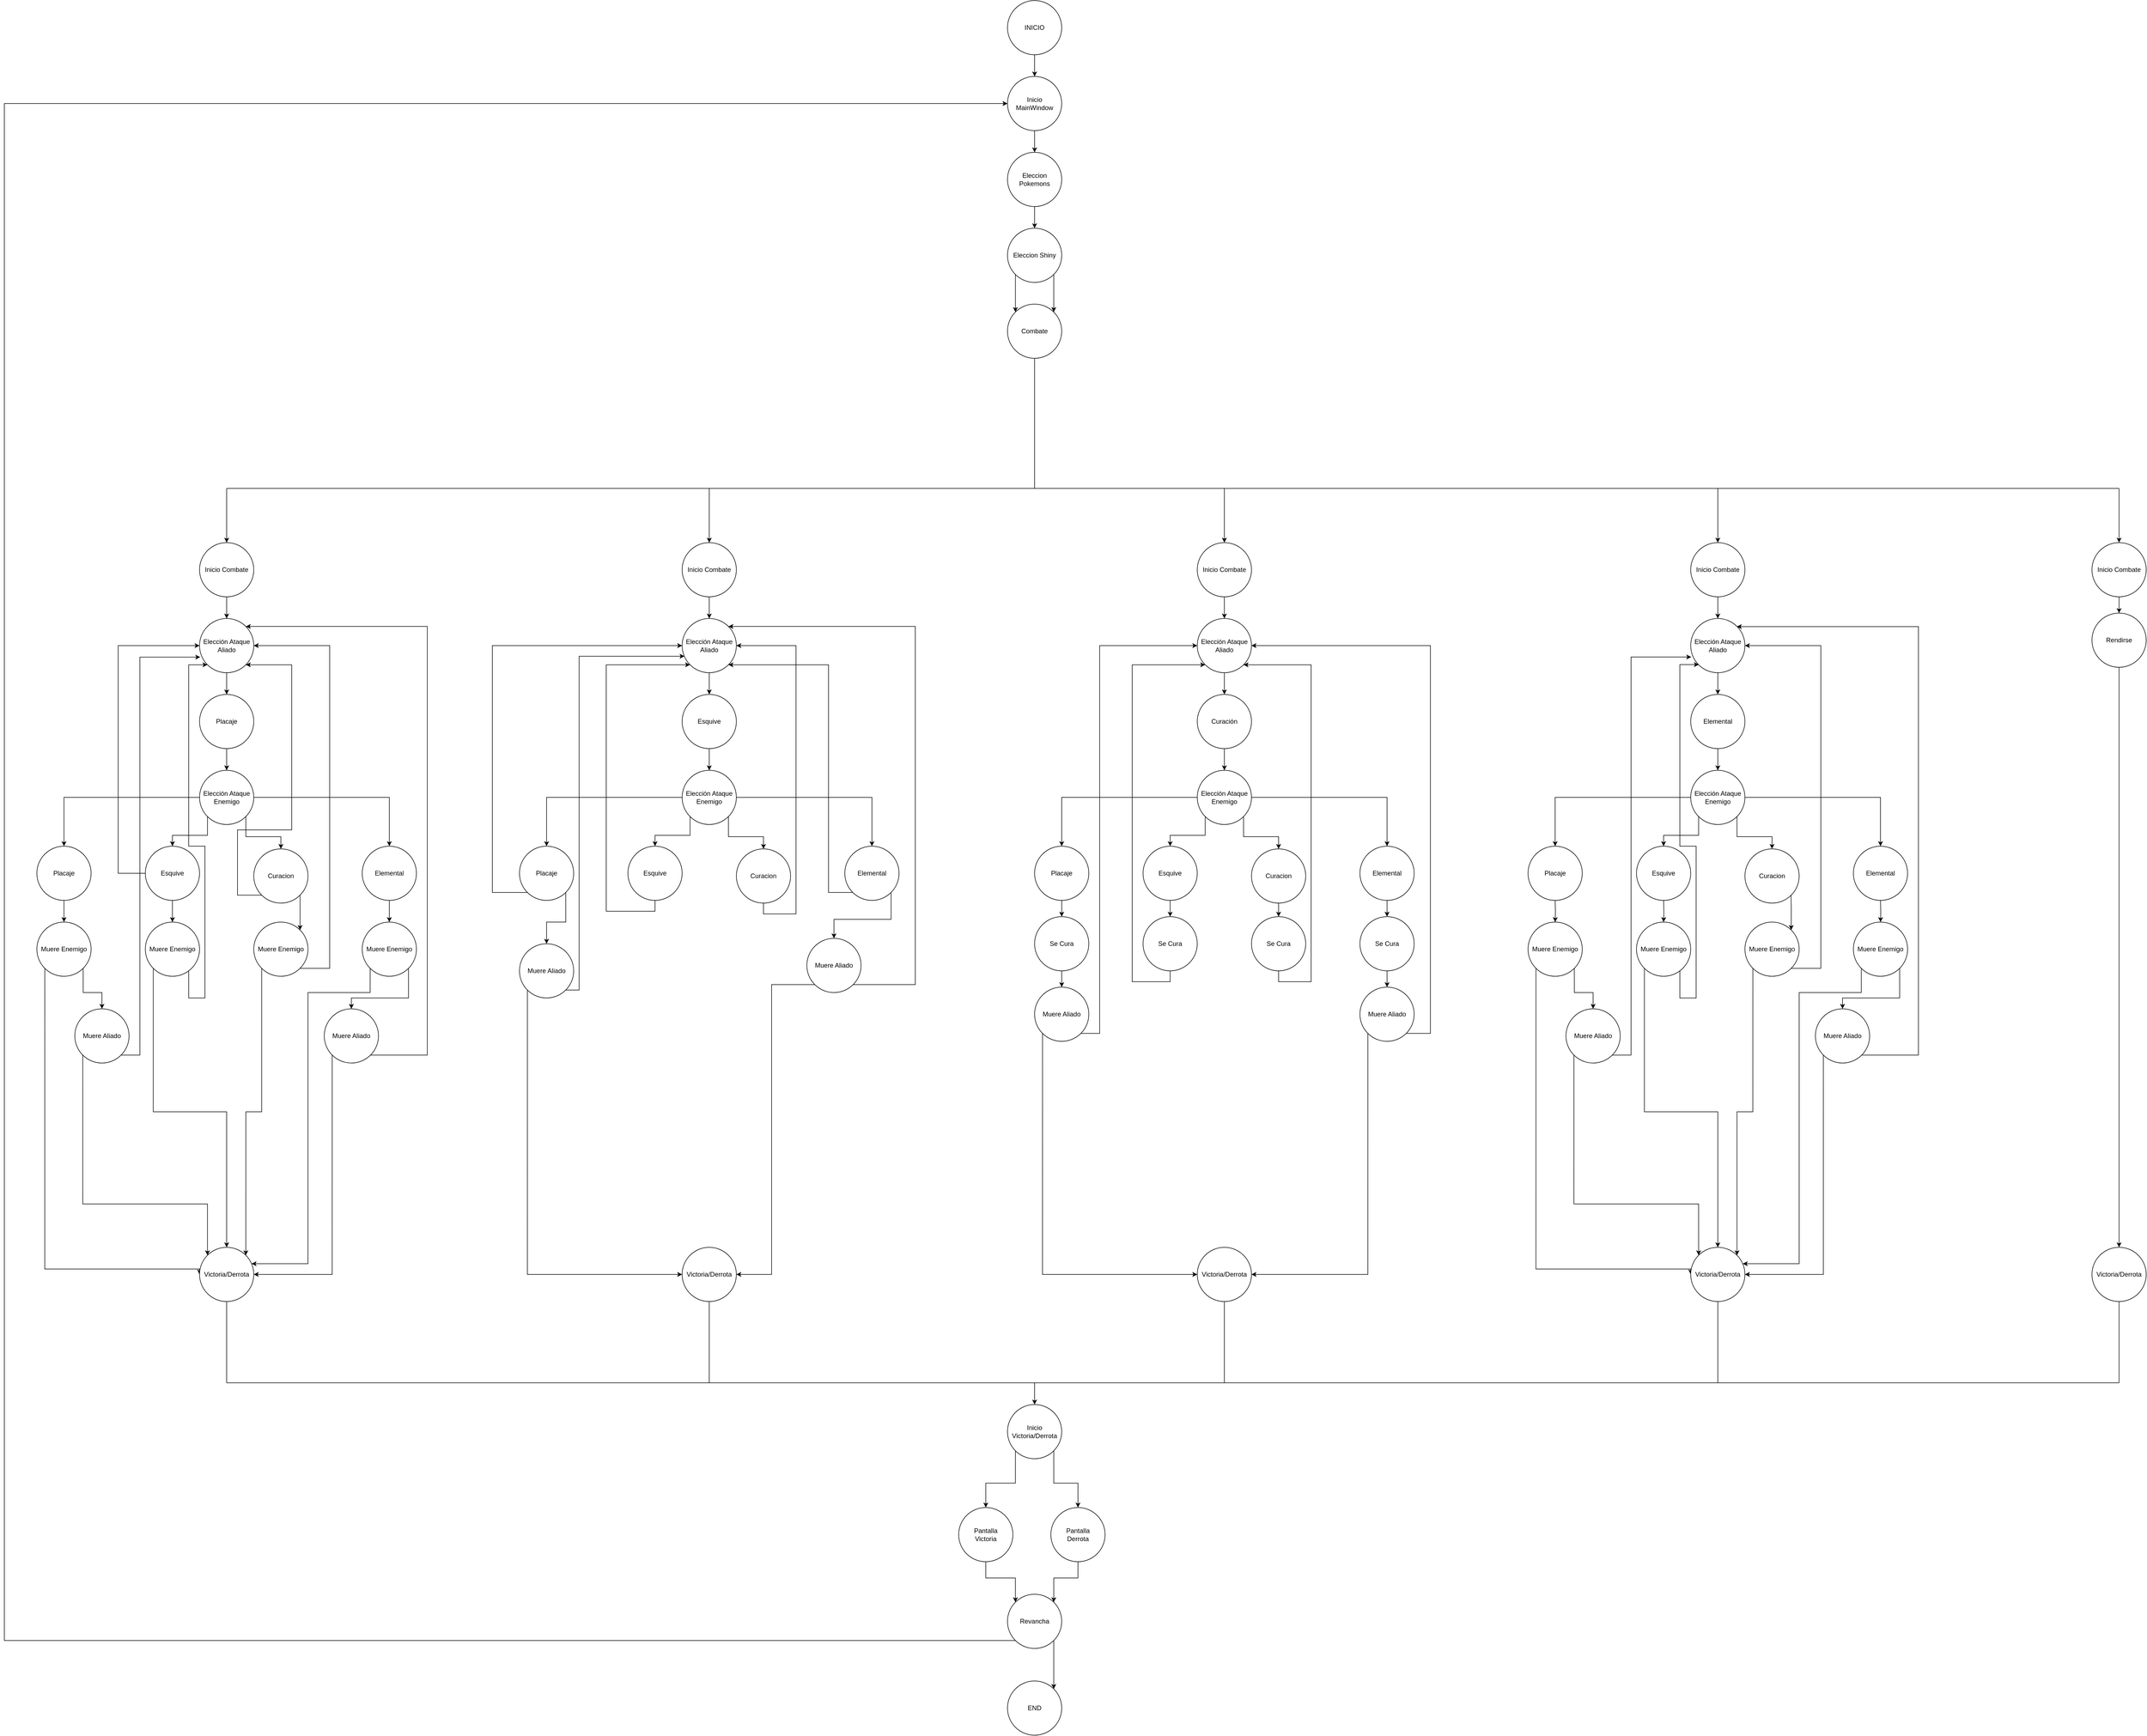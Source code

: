 <mxfile version="21.1.2" type="device">
  <diagram name="Página-1" id="ax7ldsCwAaVFof1r4sNA">
    <mxGraphModel dx="5926" dy="4218" grid="1" gridSize="10" guides="1" tooltips="1" connect="1" arrows="1" fold="1" page="1" pageScale="1" pageWidth="827" pageHeight="1169" math="0" shadow="0">
      <root>
        <mxCell id="0" />
        <mxCell id="1" parent="0" />
        <mxCell id="e3RdAfa4chM_5yPiw1lw-11" style="edgeStyle=orthogonalEdgeStyle;rounded=0;orthogonalLoop=1;jettySize=auto;html=1;exitX=0.5;exitY=1;exitDx=0;exitDy=0;entryX=0.5;entryY=0;entryDx=0;entryDy=0;" edge="1" parent="1" source="e3RdAfa4chM_5yPiw1lw-2" target="e3RdAfa4chM_5yPiw1lw-3">
          <mxGeometry relative="1" as="geometry" />
        </mxCell>
        <mxCell id="e3RdAfa4chM_5yPiw1lw-2" value="Inicio Combate" style="ellipse;whiteSpace=wrap;html=1;aspect=fixed;" vertex="1" parent="1">
          <mxGeometry x="390" y="100" width="100" height="100" as="geometry" />
        </mxCell>
        <mxCell id="e3RdAfa4chM_5yPiw1lw-12" style="edgeStyle=orthogonalEdgeStyle;rounded=0;orthogonalLoop=1;jettySize=auto;html=1;exitX=0.5;exitY=1;exitDx=0;exitDy=0;entryX=0.5;entryY=0;entryDx=0;entryDy=0;" edge="1" parent="1" source="e3RdAfa4chM_5yPiw1lw-3" target="e3RdAfa4chM_5yPiw1lw-4">
          <mxGeometry relative="1" as="geometry" />
        </mxCell>
        <mxCell id="e3RdAfa4chM_5yPiw1lw-3" value="Elección Ataque&lt;br&gt;Aliado" style="ellipse;whiteSpace=wrap;html=1;aspect=fixed;" vertex="1" parent="1">
          <mxGeometry x="390" y="240" width="100" height="100" as="geometry" />
        </mxCell>
        <mxCell id="e3RdAfa4chM_5yPiw1lw-13" style="edgeStyle=orthogonalEdgeStyle;rounded=0;orthogonalLoop=1;jettySize=auto;html=1;exitX=0.5;exitY=1;exitDx=0;exitDy=0;entryX=0.5;entryY=0;entryDx=0;entryDy=0;" edge="1" parent="1" source="e3RdAfa4chM_5yPiw1lw-4" target="e3RdAfa4chM_5yPiw1lw-9">
          <mxGeometry relative="1" as="geometry" />
        </mxCell>
        <mxCell id="e3RdAfa4chM_5yPiw1lw-4" value="Placaje" style="ellipse;whiteSpace=wrap;html=1;aspect=fixed;" vertex="1" parent="1">
          <mxGeometry x="390" y="380" width="100" height="100" as="geometry" />
        </mxCell>
        <mxCell id="e3RdAfa4chM_5yPiw1lw-30" style="edgeStyle=orthogonalEdgeStyle;rounded=0;orthogonalLoop=1;jettySize=auto;html=1;entryX=0;entryY=0.5;entryDx=0;entryDy=0;" edge="1" parent="1" source="e3RdAfa4chM_5yPiw1lw-5" target="e3RdAfa4chM_5yPiw1lw-3">
          <mxGeometry relative="1" as="geometry">
            <mxPoint x="330" y="330" as="targetPoint" />
            <Array as="points">
              <mxPoint x="240" y="710" />
              <mxPoint x="240" y="290" />
            </Array>
          </mxGeometry>
        </mxCell>
        <mxCell id="e3RdAfa4chM_5yPiw1lw-31" style="edgeStyle=orthogonalEdgeStyle;rounded=0;orthogonalLoop=1;jettySize=auto;html=1;entryX=0.5;entryY=0;entryDx=0;entryDy=0;" edge="1" parent="1" source="e3RdAfa4chM_5yPiw1lw-5" target="e3RdAfa4chM_5yPiw1lw-29">
          <mxGeometry relative="1" as="geometry" />
        </mxCell>
        <mxCell id="e3RdAfa4chM_5yPiw1lw-5" value="Esquive" style="ellipse;whiteSpace=wrap;html=1;aspect=fixed;" vertex="1" parent="1">
          <mxGeometry x="290" y="660" width="100" height="100" as="geometry" />
        </mxCell>
        <mxCell id="e3RdAfa4chM_5yPiw1lw-37" style="edgeStyle=orthogonalEdgeStyle;rounded=0;orthogonalLoop=1;jettySize=auto;html=1;exitX=1;exitY=1;exitDx=0;exitDy=0;entryX=1;entryY=0;entryDx=0;entryDy=0;" edge="1" parent="1" source="e3RdAfa4chM_5yPiw1lw-6" target="e3RdAfa4chM_5yPiw1lw-34">
          <mxGeometry relative="1" as="geometry" />
        </mxCell>
        <mxCell id="e3RdAfa4chM_5yPiw1lw-40" style="edgeStyle=orthogonalEdgeStyle;rounded=0;orthogonalLoop=1;jettySize=auto;html=1;exitX=0;exitY=1;exitDx=0;exitDy=0;entryX=1;entryY=1;entryDx=0;entryDy=0;" edge="1" parent="1" source="e3RdAfa4chM_5yPiw1lw-6" target="e3RdAfa4chM_5yPiw1lw-3">
          <mxGeometry relative="1" as="geometry">
            <Array as="points">
              <mxPoint x="460" y="750" />
              <mxPoint x="460" y="630" />
              <mxPoint x="560" y="630" />
              <mxPoint x="560" y="325" />
            </Array>
          </mxGeometry>
        </mxCell>
        <mxCell id="e3RdAfa4chM_5yPiw1lw-6" value="Curacion" style="ellipse;whiteSpace=wrap;html=1;aspect=fixed;" vertex="1" parent="1">
          <mxGeometry x="490" y="665" width="100" height="100" as="geometry" />
        </mxCell>
        <mxCell id="e3RdAfa4chM_5yPiw1lw-41" style="edgeStyle=orthogonalEdgeStyle;rounded=0;orthogonalLoop=1;jettySize=auto;html=1;entryX=0.5;entryY=0;entryDx=0;entryDy=0;" edge="1" parent="1" source="e3RdAfa4chM_5yPiw1lw-7" target="e3RdAfa4chM_5yPiw1lw-35">
          <mxGeometry relative="1" as="geometry" />
        </mxCell>
        <mxCell id="e3RdAfa4chM_5yPiw1lw-7" value="Elemental" style="ellipse;whiteSpace=wrap;html=1;aspect=fixed;" vertex="1" parent="1">
          <mxGeometry x="690" y="660" width="100" height="100" as="geometry" />
        </mxCell>
        <mxCell id="e3RdAfa4chM_5yPiw1lw-28" style="edgeStyle=orthogonalEdgeStyle;rounded=0;orthogonalLoop=1;jettySize=auto;html=1;entryX=0.5;entryY=0;entryDx=0;entryDy=0;" edge="1" parent="1" source="e3RdAfa4chM_5yPiw1lw-8" target="e3RdAfa4chM_5yPiw1lw-18">
          <mxGeometry relative="1" as="geometry" />
        </mxCell>
        <mxCell id="e3RdAfa4chM_5yPiw1lw-8" value="Placaje" style="ellipse;whiteSpace=wrap;html=1;aspect=fixed;" vertex="1" parent="1">
          <mxGeometry x="90" y="660" width="100" height="100" as="geometry" />
        </mxCell>
        <mxCell id="e3RdAfa4chM_5yPiw1lw-14" style="edgeStyle=orthogonalEdgeStyle;rounded=0;orthogonalLoop=1;jettySize=auto;html=1;exitX=0;exitY=0.5;exitDx=0;exitDy=0;entryX=0.5;entryY=0;entryDx=0;entryDy=0;" edge="1" parent="1" source="e3RdAfa4chM_5yPiw1lw-9" target="e3RdAfa4chM_5yPiw1lw-8">
          <mxGeometry relative="1" as="geometry" />
        </mxCell>
        <mxCell id="e3RdAfa4chM_5yPiw1lw-15" style="edgeStyle=orthogonalEdgeStyle;rounded=0;orthogonalLoop=1;jettySize=auto;html=1;exitX=0;exitY=1;exitDx=0;exitDy=0;entryX=0.5;entryY=0;entryDx=0;entryDy=0;" edge="1" parent="1" source="e3RdAfa4chM_5yPiw1lw-9" target="e3RdAfa4chM_5yPiw1lw-5">
          <mxGeometry relative="1" as="geometry" />
        </mxCell>
        <mxCell id="e3RdAfa4chM_5yPiw1lw-16" style="edgeStyle=orthogonalEdgeStyle;rounded=0;orthogonalLoop=1;jettySize=auto;html=1;exitX=1;exitY=1;exitDx=0;exitDy=0;entryX=0.5;entryY=0;entryDx=0;entryDy=0;" edge="1" parent="1" source="e3RdAfa4chM_5yPiw1lw-9" target="e3RdAfa4chM_5yPiw1lw-6">
          <mxGeometry relative="1" as="geometry" />
        </mxCell>
        <mxCell id="e3RdAfa4chM_5yPiw1lw-17" style="edgeStyle=orthogonalEdgeStyle;rounded=0;orthogonalLoop=1;jettySize=auto;html=1;exitX=1;exitY=0.5;exitDx=0;exitDy=0;entryX=0.5;entryY=0;entryDx=0;entryDy=0;" edge="1" parent="1" source="e3RdAfa4chM_5yPiw1lw-9" target="e3RdAfa4chM_5yPiw1lw-7">
          <mxGeometry relative="1" as="geometry" />
        </mxCell>
        <mxCell id="e3RdAfa4chM_5yPiw1lw-9" value="Elección Ataque&lt;br&gt;Enemigo" style="ellipse;whiteSpace=wrap;html=1;aspect=fixed;" vertex="1" parent="1">
          <mxGeometry x="390" y="520" width="100" height="100" as="geometry" />
        </mxCell>
        <mxCell id="e3RdAfa4chM_5yPiw1lw-21" style="edgeStyle=orthogonalEdgeStyle;rounded=0;orthogonalLoop=1;jettySize=auto;html=1;exitX=1;exitY=1;exitDx=0;exitDy=0;entryX=0.5;entryY=0;entryDx=0;entryDy=0;" edge="1" parent="1" source="e3RdAfa4chM_5yPiw1lw-18" target="e3RdAfa4chM_5yPiw1lw-19">
          <mxGeometry relative="1" as="geometry" />
        </mxCell>
        <mxCell id="e3RdAfa4chM_5yPiw1lw-24" style="edgeStyle=orthogonalEdgeStyle;rounded=0;orthogonalLoop=1;jettySize=auto;html=1;exitX=0;exitY=1;exitDx=0;exitDy=0;entryX=0;entryY=0.5;entryDx=0;entryDy=0;" edge="1" parent="1" source="e3RdAfa4chM_5yPiw1lw-18" target="e3RdAfa4chM_5yPiw1lw-22">
          <mxGeometry relative="1" as="geometry">
            <Array as="points">
              <mxPoint x="105" y="1440" />
            </Array>
          </mxGeometry>
        </mxCell>
        <mxCell id="e3RdAfa4chM_5yPiw1lw-18" value="Muere Enemigo" style="ellipse;whiteSpace=wrap;html=1;aspect=fixed;" vertex="1" parent="1">
          <mxGeometry x="90" y="800" width="100" height="100" as="geometry" />
        </mxCell>
        <mxCell id="e3RdAfa4chM_5yPiw1lw-27" style="edgeStyle=orthogonalEdgeStyle;rounded=0;orthogonalLoop=1;jettySize=auto;html=1;entryX=0;entryY=0;entryDx=0;entryDy=0;exitX=0;exitY=1;exitDx=0;exitDy=0;" edge="1" parent="1" source="e3RdAfa4chM_5yPiw1lw-19" target="e3RdAfa4chM_5yPiw1lw-22">
          <mxGeometry relative="1" as="geometry">
            <Array as="points">
              <mxPoint x="175" y="1320" />
              <mxPoint x="405" y="1320" />
            </Array>
          </mxGeometry>
        </mxCell>
        <mxCell id="e3RdAfa4chM_5yPiw1lw-43" style="edgeStyle=orthogonalEdgeStyle;rounded=0;orthogonalLoop=1;jettySize=auto;html=1;exitX=1;exitY=1;exitDx=0;exitDy=0;entryX=0.013;entryY=0.712;entryDx=0;entryDy=0;entryPerimeter=0;" edge="1" parent="1" source="e3RdAfa4chM_5yPiw1lw-19" target="e3RdAfa4chM_5yPiw1lw-3">
          <mxGeometry relative="1" as="geometry">
            <Array as="points">
              <mxPoint x="280" y="1045" />
              <mxPoint x="280" y="311" />
            </Array>
          </mxGeometry>
        </mxCell>
        <mxCell id="e3RdAfa4chM_5yPiw1lw-19" value="Muere Aliado" style="ellipse;whiteSpace=wrap;html=1;aspect=fixed;" vertex="1" parent="1">
          <mxGeometry x="160" y="960" width="100" height="100" as="geometry" />
        </mxCell>
        <mxCell id="e3RdAfa4chM_5yPiw1lw-22" value="Victoria/Derrota" style="ellipse;whiteSpace=wrap;html=1;aspect=fixed;" vertex="1" parent="1">
          <mxGeometry x="390" y="1400" width="100" height="100" as="geometry" />
        </mxCell>
        <mxCell id="e3RdAfa4chM_5yPiw1lw-32" style="edgeStyle=orthogonalEdgeStyle;rounded=0;orthogonalLoop=1;jettySize=auto;html=1;exitX=0;exitY=1;exitDx=0;exitDy=0;entryX=0.5;entryY=0;entryDx=0;entryDy=0;" edge="1" parent="1" source="e3RdAfa4chM_5yPiw1lw-29" target="e3RdAfa4chM_5yPiw1lw-22">
          <mxGeometry relative="1" as="geometry" />
        </mxCell>
        <mxCell id="e3RdAfa4chM_5yPiw1lw-33" style="edgeStyle=orthogonalEdgeStyle;rounded=0;orthogonalLoop=1;jettySize=auto;html=1;entryX=0;entryY=1;entryDx=0;entryDy=0;" edge="1" parent="1" source="e3RdAfa4chM_5yPiw1lw-29" target="e3RdAfa4chM_5yPiw1lw-3">
          <mxGeometry relative="1" as="geometry">
            <Array as="points">
              <mxPoint x="370" y="940" />
              <mxPoint x="400" y="940" />
              <mxPoint x="400" y="660" />
              <mxPoint x="370" y="660" />
              <mxPoint x="370" y="325" />
            </Array>
          </mxGeometry>
        </mxCell>
        <mxCell id="e3RdAfa4chM_5yPiw1lw-29" value="Muere Enemigo" style="ellipse;whiteSpace=wrap;html=1;aspect=fixed;" vertex="1" parent="1">
          <mxGeometry x="290" y="800" width="100" height="100" as="geometry" />
        </mxCell>
        <mxCell id="e3RdAfa4chM_5yPiw1lw-38" style="edgeStyle=orthogonalEdgeStyle;rounded=0;orthogonalLoop=1;jettySize=auto;html=1;exitX=0;exitY=1;exitDx=0;exitDy=0;entryX=1;entryY=0;entryDx=0;entryDy=0;" edge="1" parent="1" source="e3RdAfa4chM_5yPiw1lw-34" target="e3RdAfa4chM_5yPiw1lw-22">
          <mxGeometry relative="1" as="geometry" />
        </mxCell>
        <mxCell id="e3RdAfa4chM_5yPiw1lw-39" style="edgeStyle=orthogonalEdgeStyle;rounded=0;orthogonalLoop=1;jettySize=auto;html=1;exitX=1;exitY=1;exitDx=0;exitDy=0;entryX=1;entryY=0.5;entryDx=0;entryDy=0;" edge="1" parent="1" source="e3RdAfa4chM_5yPiw1lw-34" target="e3RdAfa4chM_5yPiw1lw-3">
          <mxGeometry relative="1" as="geometry">
            <Array as="points">
              <mxPoint x="630" y="885" />
              <mxPoint x="630" y="290" />
            </Array>
          </mxGeometry>
        </mxCell>
        <mxCell id="e3RdAfa4chM_5yPiw1lw-34" value="Muere Enemigo" style="ellipse;whiteSpace=wrap;html=1;aspect=fixed;" vertex="1" parent="1">
          <mxGeometry x="490" y="800" width="100" height="100" as="geometry" />
        </mxCell>
        <mxCell id="e3RdAfa4chM_5yPiw1lw-42" style="edgeStyle=orthogonalEdgeStyle;rounded=0;orthogonalLoop=1;jettySize=auto;html=1;exitX=0;exitY=1;exitDx=0;exitDy=0;entryX=0.96;entryY=0.302;entryDx=0;entryDy=0;entryPerimeter=0;" edge="1" parent="1" source="e3RdAfa4chM_5yPiw1lw-35" target="e3RdAfa4chM_5yPiw1lw-22">
          <mxGeometry relative="1" as="geometry">
            <Array as="points">
              <mxPoint x="705" y="930" />
              <mxPoint x="590" y="930" />
              <mxPoint x="590" y="1430" />
            </Array>
          </mxGeometry>
        </mxCell>
        <mxCell id="e3RdAfa4chM_5yPiw1lw-45" style="edgeStyle=orthogonalEdgeStyle;rounded=0;orthogonalLoop=1;jettySize=auto;html=1;exitX=1;exitY=1;exitDx=0;exitDy=0;entryX=0.5;entryY=0;entryDx=0;entryDy=0;" edge="1" parent="1" source="e3RdAfa4chM_5yPiw1lw-35" target="e3RdAfa4chM_5yPiw1lw-44">
          <mxGeometry relative="1" as="geometry">
            <Array as="points">
              <mxPoint x="775" y="940" />
              <mxPoint x="670" y="940" />
            </Array>
          </mxGeometry>
        </mxCell>
        <mxCell id="e3RdAfa4chM_5yPiw1lw-35" value="Muere Enemigo" style="ellipse;whiteSpace=wrap;html=1;aspect=fixed;" vertex="1" parent="1">
          <mxGeometry x="690" y="800" width="100" height="100" as="geometry" />
        </mxCell>
        <mxCell id="e3RdAfa4chM_5yPiw1lw-46" style="edgeStyle=orthogonalEdgeStyle;rounded=0;orthogonalLoop=1;jettySize=auto;html=1;exitX=0;exitY=1;exitDx=0;exitDy=0;entryX=1;entryY=0.5;entryDx=0;entryDy=0;" edge="1" parent="1" source="e3RdAfa4chM_5yPiw1lw-44" target="e3RdAfa4chM_5yPiw1lw-22">
          <mxGeometry relative="1" as="geometry">
            <mxPoint x="700" y="1480" as="targetPoint" />
            <Array as="points">
              <mxPoint x="635" y="1450" />
            </Array>
          </mxGeometry>
        </mxCell>
        <mxCell id="e3RdAfa4chM_5yPiw1lw-47" style="edgeStyle=orthogonalEdgeStyle;rounded=0;orthogonalLoop=1;jettySize=auto;html=1;exitX=1;exitY=1;exitDx=0;exitDy=0;entryX=1;entryY=0;entryDx=0;entryDy=0;" edge="1" parent="1" source="e3RdAfa4chM_5yPiw1lw-44" target="e3RdAfa4chM_5yPiw1lw-3">
          <mxGeometry relative="1" as="geometry">
            <Array as="points">
              <mxPoint x="810" y="1045" />
              <mxPoint x="810" y="255" />
            </Array>
          </mxGeometry>
        </mxCell>
        <mxCell id="e3RdAfa4chM_5yPiw1lw-44" value="Muere Aliado" style="ellipse;whiteSpace=wrap;html=1;aspect=fixed;" vertex="1" parent="1">
          <mxGeometry x="620" y="960" width="100" height="100" as="geometry" />
        </mxCell>
        <mxCell id="e3RdAfa4chM_5yPiw1lw-48" style="edgeStyle=orthogonalEdgeStyle;rounded=0;orthogonalLoop=1;jettySize=auto;html=1;exitX=0.5;exitY=1;exitDx=0;exitDy=0;entryX=0.5;entryY=0;entryDx=0;entryDy=0;" edge="1" parent="1" source="e3RdAfa4chM_5yPiw1lw-49" target="e3RdAfa4chM_5yPiw1lw-51">
          <mxGeometry relative="1" as="geometry" />
        </mxCell>
        <mxCell id="e3RdAfa4chM_5yPiw1lw-49" value="Inicio Combate" style="ellipse;whiteSpace=wrap;html=1;aspect=fixed;" vertex="1" parent="1">
          <mxGeometry x="1280" y="100" width="100" height="100" as="geometry" />
        </mxCell>
        <mxCell id="e3RdAfa4chM_5yPiw1lw-50" style="edgeStyle=orthogonalEdgeStyle;rounded=0;orthogonalLoop=1;jettySize=auto;html=1;exitX=0.5;exitY=1;exitDx=0;exitDy=0;entryX=0.5;entryY=0;entryDx=0;entryDy=0;" edge="1" parent="1" source="e3RdAfa4chM_5yPiw1lw-51" target="e3RdAfa4chM_5yPiw1lw-53">
          <mxGeometry relative="1" as="geometry" />
        </mxCell>
        <mxCell id="e3RdAfa4chM_5yPiw1lw-51" value="Elección Ataque&lt;br&gt;Aliado" style="ellipse;whiteSpace=wrap;html=1;aspect=fixed;" vertex="1" parent="1">
          <mxGeometry x="1280" y="240" width="100" height="100" as="geometry" />
        </mxCell>
        <mxCell id="e3RdAfa4chM_5yPiw1lw-52" style="edgeStyle=orthogonalEdgeStyle;rounded=0;orthogonalLoop=1;jettySize=auto;html=1;exitX=0.5;exitY=1;exitDx=0;exitDy=0;entryX=0.5;entryY=0;entryDx=0;entryDy=0;" edge="1" parent="1" source="e3RdAfa4chM_5yPiw1lw-53" target="e3RdAfa4chM_5yPiw1lw-62">
          <mxGeometry relative="1" as="geometry" />
        </mxCell>
        <mxCell id="e3RdAfa4chM_5yPiw1lw-53" value="Esquive" style="ellipse;whiteSpace=wrap;html=1;aspect=fixed;" vertex="1" parent="1">
          <mxGeometry x="1280" y="380" width="100" height="100" as="geometry" />
        </mxCell>
        <mxCell id="e3RdAfa4chM_5yPiw1lw-70" style="edgeStyle=orthogonalEdgeStyle;rounded=0;orthogonalLoop=1;jettySize=auto;html=1;entryX=0;entryY=1;entryDx=0;entryDy=0;" edge="1" parent="1" source="e3RdAfa4chM_5yPiw1lw-54" target="e3RdAfa4chM_5yPiw1lw-51">
          <mxGeometry relative="1" as="geometry">
            <mxPoint x="1150" y="470" as="targetPoint" />
            <Array as="points">
              <mxPoint x="1230" y="780" />
              <mxPoint x="1140" y="780" />
              <mxPoint x="1140" y="325" />
            </Array>
          </mxGeometry>
        </mxCell>
        <mxCell id="e3RdAfa4chM_5yPiw1lw-54" value="Esquive" style="ellipse;whiteSpace=wrap;html=1;aspect=fixed;" vertex="1" parent="1">
          <mxGeometry x="1180" y="660" width="100" height="100" as="geometry" />
        </mxCell>
        <mxCell id="e3RdAfa4chM_5yPiw1lw-71" style="edgeStyle=orthogonalEdgeStyle;rounded=0;orthogonalLoop=1;jettySize=auto;html=1;exitX=0.5;exitY=1;exitDx=0;exitDy=0;" edge="1" parent="1" source="e3RdAfa4chM_5yPiw1lw-55">
          <mxGeometry relative="1" as="geometry">
            <mxPoint x="1380" y="290" as="targetPoint" />
            <Array as="points">
              <mxPoint x="1430" y="785" />
              <mxPoint x="1490" y="785" />
              <mxPoint x="1490" y="290" />
            </Array>
          </mxGeometry>
        </mxCell>
        <mxCell id="e3RdAfa4chM_5yPiw1lw-55" value="Curacion" style="ellipse;whiteSpace=wrap;html=1;aspect=fixed;" vertex="1" parent="1">
          <mxGeometry x="1380" y="665" width="100" height="100" as="geometry" />
        </mxCell>
        <mxCell id="e3RdAfa4chM_5yPiw1lw-74" style="edgeStyle=orthogonalEdgeStyle;rounded=0;orthogonalLoop=1;jettySize=auto;html=1;exitX=1;exitY=1;exitDx=0;exitDy=0;entryX=0.5;entryY=0;entryDx=0;entryDy=0;" edge="1" parent="1" source="e3RdAfa4chM_5yPiw1lw-56" target="e3RdAfa4chM_5yPiw1lw-73">
          <mxGeometry relative="1" as="geometry" />
        </mxCell>
        <mxCell id="e3RdAfa4chM_5yPiw1lw-76" style="edgeStyle=orthogonalEdgeStyle;rounded=0;orthogonalLoop=1;jettySize=auto;html=1;exitX=0;exitY=1;exitDx=0;exitDy=0;entryX=1;entryY=1;entryDx=0;entryDy=0;" edge="1" parent="1" source="e3RdAfa4chM_5yPiw1lw-56" target="e3RdAfa4chM_5yPiw1lw-51">
          <mxGeometry relative="1" as="geometry">
            <Array as="points">
              <mxPoint x="1550" y="745" />
              <mxPoint x="1550" y="325" />
            </Array>
          </mxGeometry>
        </mxCell>
        <mxCell id="e3RdAfa4chM_5yPiw1lw-56" value="Elemental" style="ellipse;whiteSpace=wrap;html=1;aspect=fixed;" vertex="1" parent="1">
          <mxGeometry x="1580" y="660" width="100" height="100" as="geometry" />
        </mxCell>
        <mxCell id="e3RdAfa4chM_5yPiw1lw-63" style="edgeStyle=orthogonalEdgeStyle;rounded=0;orthogonalLoop=1;jettySize=auto;html=1;exitX=0;exitY=1;exitDx=0;exitDy=0;entryX=0;entryY=0.5;entryDx=0;entryDy=0;" edge="1" parent="1" source="e3RdAfa4chM_5yPiw1lw-57" target="e3RdAfa4chM_5yPiw1lw-51">
          <mxGeometry relative="1" as="geometry">
            <Array as="points">
              <mxPoint x="930" y="745" />
              <mxPoint x="930" y="290" />
            </Array>
          </mxGeometry>
        </mxCell>
        <mxCell id="e3RdAfa4chM_5yPiw1lw-65" style="edgeStyle=orthogonalEdgeStyle;rounded=0;orthogonalLoop=1;jettySize=auto;html=1;exitX=1;exitY=1;exitDx=0;exitDy=0;entryX=0.5;entryY=0;entryDx=0;entryDy=0;" edge="1" parent="1" source="e3RdAfa4chM_5yPiw1lw-57" target="e3RdAfa4chM_5yPiw1lw-64">
          <mxGeometry relative="1" as="geometry" />
        </mxCell>
        <mxCell id="e3RdAfa4chM_5yPiw1lw-57" value="Placaje" style="ellipse;whiteSpace=wrap;html=1;aspect=fixed;" vertex="1" parent="1">
          <mxGeometry x="980" y="660" width="100" height="100" as="geometry" />
        </mxCell>
        <mxCell id="e3RdAfa4chM_5yPiw1lw-58" style="edgeStyle=orthogonalEdgeStyle;rounded=0;orthogonalLoop=1;jettySize=auto;html=1;exitX=0;exitY=0.5;exitDx=0;exitDy=0;entryX=0.5;entryY=0;entryDx=0;entryDy=0;" edge="1" parent="1" source="e3RdAfa4chM_5yPiw1lw-62" target="e3RdAfa4chM_5yPiw1lw-57">
          <mxGeometry relative="1" as="geometry" />
        </mxCell>
        <mxCell id="e3RdAfa4chM_5yPiw1lw-59" style="edgeStyle=orthogonalEdgeStyle;rounded=0;orthogonalLoop=1;jettySize=auto;html=1;exitX=0;exitY=1;exitDx=0;exitDy=0;entryX=0.5;entryY=0;entryDx=0;entryDy=0;" edge="1" parent="1" source="e3RdAfa4chM_5yPiw1lw-62" target="e3RdAfa4chM_5yPiw1lw-54">
          <mxGeometry relative="1" as="geometry" />
        </mxCell>
        <mxCell id="e3RdAfa4chM_5yPiw1lw-60" style="edgeStyle=orthogonalEdgeStyle;rounded=0;orthogonalLoop=1;jettySize=auto;html=1;exitX=1;exitY=1;exitDx=0;exitDy=0;entryX=0.5;entryY=0;entryDx=0;entryDy=0;" edge="1" parent="1" source="e3RdAfa4chM_5yPiw1lw-62" target="e3RdAfa4chM_5yPiw1lw-55">
          <mxGeometry relative="1" as="geometry" />
        </mxCell>
        <mxCell id="e3RdAfa4chM_5yPiw1lw-61" style="edgeStyle=orthogonalEdgeStyle;rounded=0;orthogonalLoop=1;jettySize=auto;html=1;exitX=1;exitY=0.5;exitDx=0;exitDy=0;entryX=0.5;entryY=0;entryDx=0;entryDy=0;" edge="1" parent="1" source="e3RdAfa4chM_5yPiw1lw-62" target="e3RdAfa4chM_5yPiw1lw-56">
          <mxGeometry relative="1" as="geometry" />
        </mxCell>
        <mxCell id="e3RdAfa4chM_5yPiw1lw-62" value="Elección Ataque&lt;br&gt;Enemigo" style="ellipse;whiteSpace=wrap;html=1;aspect=fixed;" vertex="1" parent="1">
          <mxGeometry x="1280" y="520" width="100" height="100" as="geometry" />
        </mxCell>
        <mxCell id="e3RdAfa4chM_5yPiw1lw-67" style="edgeStyle=orthogonalEdgeStyle;rounded=0;orthogonalLoop=1;jettySize=auto;html=1;exitX=0;exitY=1;exitDx=0;exitDy=0;entryX=0;entryY=0.5;entryDx=0;entryDy=0;" edge="1" parent="1" source="e3RdAfa4chM_5yPiw1lw-64" target="e3RdAfa4chM_5yPiw1lw-66">
          <mxGeometry relative="1" as="geometry">
            <Array as="points">
              <mxPoint x="995" y="1450" />
            </Array>
          </mxGeometry>
        </mxCell>
        <mxCell id="e3RdAfa4chM_5yPiw1lw-68" style="edgeStyle=orthogonalEdgeStyle;rounded=0;orthogonalLoop=1;jettySize=auto;html=1;exitX=1;exitY=1;exitDx=0;exitDy=0;entryX=0.044;entryY=0.696;entryDx=0;entryDy=0;entryPerimeter=0;" edge="1" parent="1" source="e3RdAfa4chM_5yPiw1lw-64" target="e3RdAfa4chM_5yPiw1lw-51">
          <mxGeometry relative="1" as="geometry">
            <Array as="points">
              <mxPoint x="1090" y="925" />
              <mxPoint x="1090" y="310" />
            </Array>
          </mxGeometry>
        </mxCell>
        <mxCell id="e3RdAfa4chM_5yPiw1lw-64" value="Muere Aliado" style="ellipse;whiteSpace=wrap;html=1;aspect=fixed;" vertex="1" parent="1">
          <mxGeometry x="980" y="840" width="100" height="100" as="geometry" />
        </mxCell>
        <mxCell id="e3RdAfa4chM_5yPiw1lw-66" value="Victoria/Derrota" style="ellipse;whiteSpace=wrap;html=1;aspect=fixed;" vertex="1" parent="1">
          <mxGeometry x="1280" y="1400" width="100" height="100" as="geometry" />
        </mxCell>
        <mxCell id="e3RdAfa4chM_5yPiw1lw-75" style="edgeStyle=orthogonalEdgeStyle;rounded=0;orthogonalLoop=1;jettySize=auto;html=1;exitX=0;exitY=1;exitDx=0;exitDy=0;entryX=1;entryY=0.5;entryDx=0;entryDy=0;" edge="1" parent="1" source="e3RdAfa4chM_5yPiw1lw-73" target="e3RdAfa4chM_5yPiw1lw-66">
          <mxGeometry relative="1" as="geometry" />
        </mxCell>
        <mxCell id="e3RdAfa4chM_5yPiw1lw-77" style="edgeStyle=orthogonalEdgeStyle;rounded=0;orthogonalLoop=1;jettySize=auto;html=1;exitX=1;exitY=1;exitDx=0;exitDy=0;entryX=1;entryY=0;entryDx=0;entryDy=0;" edge="1" parent="1" source="e3RdAfa4chM_5yPiw1lw-73" target="e3RdAfa4chM_5yPiw1lw-51">
          <mxGeometry relative="1" as="geometry">
            <Array as="points">
              <mxPoint x="1710" y="915" />
              <mxPoint x="1710" y="255" />
            </Array>
          </mxGeometry>
        </mxCell>
        <mxCell id="e3RdAfa4chM_5yPiw1lw-73" value="Muere Aliado" style="ellipse;whiteSpace=wrap;html=1;aspect=fixed;" vertex="1" parent="1">
          <mxGeometry x="1510" y="830" width="100" height="100" as="geometry" />
        </mxCell>
        <mxCell id="e3RdAfa4chM_5yPiw1lw-78" style="edgeStyle=orthogonalEdgeStyle;rounded=0;orthogonalLoop=1;jettySize=auto;html=1;exitX=0.5;exitY=1;exitDx=0;exitDy=0;entryX=0.5;entryY=0;entryDx=0;entryDy=0;" edge="1" parent="1" source="e3RdAfa4chM_5yPiw1lw-79" target="e3RdAfa4chM_5yPiw1lw-81">
          <mxGeometry relative="1" as="geometry" />
        </mxCell>
        <mxCell id="e3RdAfa4chM_5yPiw1lw-79" value="Inicio Combate" style="ellipse;whiteSpace=wrap;html=1;aspect=fixed;" vertex="1" parent="1">
          <mxGeometry x="2230" y="100" width="100" height="100" as="geometry" />
        </mxCell>
        <mxCell id="e3RdAfa4chM_5yPiw1lw-80" style="edgeStyle=orthogonalEdgeStyle;rounded=0;orthogonalLoop=1;jettySize=auto;html=1;exitX=0.5;exitY=1;exitDx=0;exitDy=0;entryX=0.5;entryY=0;entryDx=0;entryDy=0;" edge="1" parent="1" source="e3RdAfa4chM_5yPiw1lw-81" target="e3RdAfa4chM_5yPiw1lw-83">
          <mxGeometry relative="1" as="geometry" />
        </mxCell>
        <mxCell id="e3RdAfa4chM_5yPiw1lw-81" value="Elección Ataque&lt;br&gt;Aliado" style="ellipse;whiteSpace=wrap;html=1;aspect=fixed;" vertex="1" parent="1">
          <mxGeometry x="2230" y="240" width="100" height="100" as="geometry" />
        </mxCell>
        <mxCell id="e3RdAfa4chM_5yPiw1lw-82" style="edgeStyle=orthogonalEdgeStyle;rounded=0;orthogonalLoop=1;jettySize=auto;html=1;exitX=0.5;exitY=1;exitDx=0;exitDy=0;entryX=0.5;entryY=0;entryDx=0;entryDy=0;" edge="1" parent="1" source="e3RdAfa4chM_5yPiw1lw-83" target="e3RdAfa4chM_5yPiw1lw-92">
          <mxGeometry relative="1" as="geometry" />
        </mxCell>
        <mxCell id="e3RdAfa4chM_5yPiw1lw-83" value="Curación" style="ellipse;whiteSpace=wrap;html=1;aspect=fixed;" vertex="1" parent="1">
          <mxGeometry x="2230" y="380" width="100" height="100" as="geometry" />
        </mxCell>
        <mxCell id="e3RdAfa4chM_5yPiw1lw-105" style="edgeStyle=orthogonalEdgeStyle;rounded=0;orthogonalLoop=1;jettySize=auto;html=1;entryX=0.5;entryY=0;entryDx=0;entryDy=0;" edge="1" parent="1" source="e3RdAfa4chM_5yPiw1lw-84" target="e3RdAfa4chM_5yPiw1lw-99">
          <mxGeometry relative="1" as="geometry" />
        </mxCell>
        <mxCell id="e3RdAfa4chM_5yPiw1lw-84" value="Esquive" style="ellipse;whiteSpace=wrap;html=1;aspect=fixed;" vertex="1" parent="1">
          <mxGeometry x="2130" y="660" width="100" height="100" as="geometry" />
        </mxCell>
        <mxCell id="e3RdAfa4chM_5yPiw1lw-106" style="edgeStyle=orthogonalEdgeStyle;rounded=0;orthogonalLoop=1;jettySize=auto;html=1;entryX=0.5;entryY=0;entryDx=0;entryDy=0;" edge="1" parent="1" source="e3RdAfa4chM_5yPiw1lw-85" target="e3RdAfa4chM_5yPiw1lw-100">
          <mxGeometry relative="1" as="geometry" />
        </mxCell>
        <mxCell id="e3RdAfa4chM_5yPiw1lw-85" value="Curacion" style="ellipse;whiteSpace=wrap;html=1;aspect=fixed;" vertex="1" parent="1">
          <mxGeometry x="2330" y="665" width="100" height="100" as="geometry" />
        </mxCell>
        <mxCell id="e3RdAfa4chM_5yPiw1lw-107" style="edgeStyle=orthogonalEdgeStyle;rounded=0;orthogonalLoop=1;jettySize=auto;html=1;entryX=0.5;entryY=0;entryDx=0;entryDy=0;" edge="1" parent="1" source="e3RdAfa4chM_5yPiw1lw-86" target="e3RdAfa4chM_5yPiw1lw-101">
          <mxGeometry relative="1" as="geometry" />
        </mxCell>
        <mxCell id="e3RdAfa4chM_5yPiw1lw-86" value="Elemental" style="ellipse;whiteSpace=wrap;html=1;aspect=fixed;" vertex="1" parent="1">
          <mxGeometry x="2530" y="660" width="100" height="100" as="geometry" />
        </mxCell>
        <mxCell id="e3RdAfa4chM_5yPiw1lw-102" style="edgeStyle=orthogonalEdgeStyle;rounded=0;orthogonalLoop=1;jettySize=auto;html=1;entryX=0.5;entryY=0;entryDx=0;entryDy=0;" edge="1" parent="1" source="e3RdAfa4chM_5yPiw1lw-87" target="e3RdAfa4chM_5yPiw1lw-95">
          <mxGeometry relative="1" as="geometry" />
        </mxCell>
        <mxCell id="e3RdAfa4chM_5yPiw1lw-87" value="Placaje" style="ellipse;whiteSpace=wrap;html=1;aspect=fixed;" vertex="1" parent="1">
          <mxGeometry x="1930" y="660" width="100" height="100" as="geometry" />
        </mxCell>
        <mxCell id="e3RdAfa4chM_5yPiw1lw-88" style="edgeStyle=orthogonalEdgeStyle;rounded=0;orthogonalLoop=1;jettySize=auto;html=1;exitX=0;exitY=0.5;exitDx=0;exitDy=0;entryX=0.5;entryY=0;entryDx=0;entryDy=0;" edge="1" parent="1" source="e3RdAfa4chM_5yPiw1lw-92" target="e3RdAfa4chM_5yPiw1lw-87">
          <mxGeometry relative="1" as="geometry" />
        </mxCell>
        <mxCell id="e3RdAfa4chM_5yPiw1lw-89" style="edgeStyle=orthogonalEdgeStyle;rounded=0;orthogonalLoop=1;jettySize=auto;html=1;exitX=0;exitY=1;exitDx=0;exitDy=0;entryX=0.5;entryY=0;entryDx=0;entryDy=0;" edge="1" parent="1" source="e3RdAfa4chM_5yPiw1lw-92" target="e3RdAfa4chM_5yPiw1lw-84">
          <mxGeometry relative="1" as="geometry" />
        </mxCell>
        <mxCell id="e3RdAfa4chM_5yPiw1lw-90" style="edgeStyle=orthogonalEdgeStyle;rounded=0;orthogonalLoop=1;jettySize=auto;html=1;exitX=1;exitY=1;exitDx=0;exitDy=0;entryX=0.5;entryY=0;entryDx=0;entryDy=0;" edge="1" parent="1" source="e3RdAfa4chM_5yPiw1lw-92" target="e3RdAfa4chM_5yPiw1lw-85">
          <mxGeometry relative="1" as="geometry" />
        </mxCell>
        <mxCell id="e3RdAfa4chM_5yPiw1lw-91" style="edgeStyle=orthogonalEdgeStyle;rounded=0;orthogonalLoop=1;jettySize=auto;html=1;exitX=1;exitY=0.5;exitDx=0;exitDy=0;entryX=0.5;entryY=0;entryDx=0;entryDy=0;" edge="1" parent="1" source="e3RdAfa4chM_5yPiw1lw-92" target="e3RdAfa4chM_5yPiw1lw-86">
          <mxGeometry relative="1" as="geometry" />
        </mxCell>
        <mxCell id="e3RdAfa4chM_5yPiw1lw-92" value="Elección Ataque&lt;br&gt;Enemigo" style="ellipse;whiteSpace=wrap;html=1;aspect=fixed;" vertex="1" parent="1">
          <mxGeometry x="2230" y="520" width="100" height="100" as="geometry" />
        </mxCell>
        <mxCell id="e3RdAfa4chM_5yPiw1lw-110" style="edgeStyle=orthogonalEdgeStyle;rounded=0;orthogonalLoop=1;jettySize=auto;html=1;exitX=0;exitY=1;exitDx=0;exitDy=0;entryX=0;entryY=0.5;entryDx=0;entryDy=0;" edge="1" parent="1" source="e3RdAfa4chM_5yPiw1lw-93" target="e3RdAfa4chM_5yPiw1lw-109">
          <mxGeometry relative="1" as="geometry">
            <Array as="points">
              <mxPoint x="1945" y="1450" />
            </Array>
          </mxGeometry>
        </mxCell>
        <mxCell id="e3RdAfa4chM_5yPiw1lw-111" style="edgeStyle=orthogonalEdgeStyle;rounded=0;orthogonalLoop=1;jettySize=auto;html=1;exitX=1;exitY=1;exitDx=0;exitDy=0;entryX=0;entryY=0.5;entryDx=0;entryDy=0;" edge="1" parent="1" source="e3RdAfa4chM_5yPiw1lw-93" target="e3RdAfa4chM_5yPiw1lw-81">
          <mxGeometry relative="1" as="geometry">
            <Array as="points">
              <mxPoint x="2050" y="1005" />
              <mxPoint x="2050" y="290" />
            </Array>
          </mxGeometry>
        </mxCell>
        <mxCell id="e3RdAfa4chM_5yPiw1lw-93" value="Muere Aliado" style="ellipse;whiteSpace=wrap;html=1;aspect=fixed;" vertex="1" parent="1">
          <mxGeometry x="1930" y="920" width="100" height="100" as="geometry" />
        </mxCell>
        <mxCell id="e3RdAfa4chM_5yPiw1lw-103" style="edgeStyle=orthogonalEdgeStyle;rounded=0;orthogonalLoop=1;jettySize=auto;html=1;entryX=0.5;entryY=0;entryDx=0;entryDy=0;" edge="1" parent="1" source="e3RdAfa4chM_5yPiw1lw-95" target="e3RdAfa4chM_5yPiw1lw-93">
          <mxGeometry relative="1" as="geometry" />
        </mxCell>
        <mxCell id="e3RdAfa4chM_5yPiw1lw-95" value="Se Cura" style="ellipse;whiteSpace=wrap;html=1;aspect=fixed;" vertex="1" parent="1">
          <mxGeometry x="1930" y="790" width="100" height="100" as="geometry" />
        </mxCell>
        <mxCell id="e3RdAfa4chM_5yPiw1lw-112" style="edgeStyle=orthogonalEdgeStyle;rounded=0;orthogonalLoop=1;jettySize=auto;html=1;exitX=0.5;exitY=1;exitDx=0;exitDy=0;entryX=0;entryY=1;entryDx=0;entryDy=0;" edge="1" parent="1" source="e3RdAfa4chM_5yPiw1lw-99" target="e3RdAfa4chM_5yPiw1lw-81">
          <mxGeometry relative="1" as="geometry">
            <Array as="points">
              <mxPoint x="2180" y="910" />
              <mxPoint x="2110" y="910" />
              <mxPoint x="2110" y="325" />
            </Array>
          </mxGeometry>
        </mxCell>
        <mxCell id="e3RdAfa4chM_5yPiw1lw-99" value="Se Cura" style="ellipse;whiteSpace=wrap;html=1;aspect=fixed;" vertex="1" parent="1">
          <mxGeometry x="2130" y="790" width="100" height="100" as="geometry" />
        </mxCell>
        <mxCell id="e3RdAfa4chM_5yPiw1lw-113" style="edgeStyle=orthogonalEdgeStyle;rounded=0;orthogonalLoop=1;jettySize=auto;html=1;entryX=1;entryY=1;entryDx=0;entryDy=0;" edge="1" parent="1" source="e3RdAfa4chM_5yPiw1lw-100" target="e3RdAfa4chM_5yPiw1lw-81">
          <mxGeometry relative="1" as="geometry">
            <Array as="points">
              <mxPoint x="2380" y="910" />
              <mxPoint x="2440" y="910" />
              <mxPoint x="2440" y="325" />
            </Array>
          </mxGeometry>
        </mxCell>
        <mxCell id="e3RdAfa4chM_5yPiw1lw-100" value="Se Cura" style="ellipse;whiteSpace=wrap;html=1;aspect=fixed;" vertex="1" parent="1">
          <mxGeometry x="2330" y="790" width="100" height="100" as="geometry" />
        </mxCell>
        <mxCell id="e3RdAfa4chM_5yPiw1lw-115" style="edgeStyle=orthogonalEdgeStyle;rounded=0;orthogonalLoop=1;jettySize=auto;html=1;entryX=0.5;entryY=0;entryDx=0;entryDy=0;" edge="1" parent="1" source="e3RdAfa4chM_5yPiw1lw-101" target="e3RdAfa4chM_5yPiw1lw-114">
          <mxGeometry relative="1" as="geometry" />
        </mxCell>
        <mxCell id="e3RdAfa4chM_5yPiw1lw-101" value="Se Cura" style="ellipse;whiteSpace=wrap;html=1;aspect=fixed;" vertex="1" parent="1">
          <mxGeometry x="2530" y="790" width="100" height="100" as="geometry" />
        </mxCell>
        <mxCell id="e3RdAfa4chM_5yPiw1lw-109" value="Victoria/Derrota" style="ellipse;whiteSpace=wrap;html=1;aspect=fixed;" vertex="1" parent="1">
          <mxGeometry x="2230" y="1400" width="100" height="100" as="geometry" />
        </mxCell>
        <mxCell id="e3RdAfa4chM_5yPiw1lw-116" style="edgeStyle=orthogonalEdgeStyle;rounded=0;orthogonalLoop=1;jettySize=auto;html=1;exitX=0;exitY=1;exitDx=0;exitDy=0;entryX=1;entryY=0.5;entryDx=0;entryDy=0;" edge="1" parent="1" source="e3RdAfa4chM_5yPiw1lw-114" target="e3RdAfa4chM_5yPiw1lw-109">
          <mxGeometry relative="1" as="geometry">
            <Array as="points">
              <mxPoint x="2545" y="1450" />
            </Array>
          </mxGeometry>
        </mxCell>
        <mxCell id="e3RdAfa4chM_5yPiw1lw-117" style="edgeStyle=orthogonalEdgeStyle;rounded=0;orthogonalLoop=1;jettySize=auto;html=1;exitX=1;exitY=1;exitDx=0;exitDy=0;entryX=1;entryY=0.5;entryDx=0;entryDy=0;" edge="1" parent="1" source="e3RdAfa4chM_5yPiw1lw-114" target="e3RdAfa4chM_5yPiw1lw-81">
          <mxGeometry relative="1" as="geometry">
            <Array as="points">
              <mxPoint x="2660" y="1005" />
              <mxPoint x="2660" y="290" />
            </Array>
          </mxGeometry>
        </mxCell>
        <mxCell id="e3RdAfa4chM_5yPiw1lw-114" value="Muere Aliado" style="ellipse;whiteSpace=wrap;html=1;aspect=fixed;" vertex="1" parent="1">
          <mxGeometry x="2530" y="920" width="100" height="100" as="geometry" />
        </mxCell>
        <mxCell id="e3RdAfa4chM_5yPiw1lw-118" style="edgeStyle=orthogonalEdgeStyle;rounded=0;orthogonalLoop=1;jettySize=auto;html=1;exitX=0.5;exitY=1;exitDx=0;exitDy=0;entryX=0.5;entryY=0;entryDx=0;entryDy=0;" edge="1" parent="1" source="e3RdAfa4chM_5yPiw1lw-119" target="e3RdAfa4chM_5yPiw1lw-121">
          <mxGeometry relative="1" as="geometry" />
        </mxCell>
        <mxCell id="e3RdAfa4chM_5yPiw1lw-119" value="Inicio Combate" style="ellipse;whiteSpace=wrap;html=1;aspect=fixed;" vertex="1" parent="1">
          <mxGeometry x="3140" y="100" width="100" height="100" as="geometry" />
        </mxCell>
        <mxCell id="e3RdAfa4chM_5yPiw1lw-120" style="edgeStyle=orthogonalEdgeStyle;rounded=0;orthogonalLoop=1;jettySize=auto;html=1;exitX=0.5;exitY=1;exitDx=0;exitDy=0;entryX=0.5;entryY=0;entryDx=0;entryDy=0;" edge="1" parent="1" source="e3RdAfa4chM_5yPiw1lw-121" target="e3RdAfa4chM_5yPiw1lw-123">
          <mxGeometry relative="1" as="geometry" />
        </mxCell>
        <mxCell id="e3RdAfa4chM_5yPiw1lw-121" value="Elección Ataque&lt;br&gt;Aliado" style="ellipse;whiteSpace=wrap;html=1;aspect=fixed;" vertex="1" parent="1">
          <mxGeometry x="3140" y="240" width="100" height="100" as="geometry" />
        </mxCell>
        <mxCell id="e3RdAfa4chM_5yPiw1lw-122" style="edgeStyle=orthogonalEdgeStyle;rounded=0;orthogonalLoop=1;jettySize=auto;html=1;exitX=0.5;exitY=1;exitDx=0;exitDy=0;entryX=0.5;entryY=0;entryDx=0;entryDy=0;" edge="1" parent="1" source="e3RdAfa4chM_5yPiw1lw-123" target="e3RdAfa4chM_5yPiw1lw-132">
          <mxGeometry relative="1" as="geometry" />
        </mxCell>
        <mxCell id="e3RdAfa4chM_5yPiw1lw-123" value="Elemental" style="ellipse;whiteSpace=wrap;html=1;aspect=fixed;" vertex="1" parent="1">
          <mxGeometry x="3140" y="380" width="100" height="100" as="geometry" />
        </mxCell>
        <mxCell id="e3RdAfa4chM_5yPiw1lw-124" value="Esquive" style="ellipse;whiteSpace=wrap;html=1;aspect=fixed;" vertex="1" parent="1">
          <mxGeometry x="3040" y="660" width="100" height="100" as="geometry" />
        </mxCell>
        <mxCell id="e3RdAfa4chM_5yPiw1lw-125" value="Curacion" style="ellipse;whiteSpace=wrap;html=1;aspect=fixed;" vertex="1" parent="1">
          <mxGeometry x="3240" y="665" width="100" height="100" as="geometry" />
        </mxCell>
        <mxCell id="e3RdAfa4chM_5yPiw1lw-126" value="Elemental" style="ellipse;whiteSpace=wrap;html=1;aspect=fixed;" vertex="1" parent="1">
          <mxGeometry x="3440" y="660" width="100" height="100" as="geometry" />
        </mxCell>
        <mxCell id="e3RdAfa4chM_5yPiw1lw-127" value="Placaje" style="ellipse;whiteSpace=wrap;html=1;aspect=fixed;" vertex="1" parent="1">
          <mxGeometry x="2840" y="660" width="100" height="100" as="geometry" />
        </mxCell>
        <mxCell id="e3RdAfa4chM_5yPiw1lw-128" style="edgeStyle=orthogonalEdgeStyle;rounded=0;orthogonalLoop=1;jettySize=auto;html=1;exitX=0;exitY=0.5;exitDx=0;exitDy=0;entryX=0.5;entryY=0;entryDx=0;entryDy=0;" edge="1" parent="1" source="e3RdAfa4chM_5yPiw1lw-132" target="e3RdAfa4chM_5yPiw1lw-127">
          <mxGeometry relative="1" as="geometry" />
        </mxCell>
        <mxCell id="e3RdAfa4chM_5yPiw1lw-129" style="edgeStyle=orthogonalEdgeStyle;rounded=0;orthogonalLoop=1;jettySize=auto;html=1;exitX=0;exitY=1;exitDx=0;exitDy=0;entryX=0.5;entryY=0;entryDx=0;entryDy=0;" edge="1" parent="1" source="e3RdAfa4chM_5yPiw1lw-132" target="e3RdAfa4chM_5yPiw1lw-124">
          <mxGeometry relative="1" as="geometry" />
        </mxCell>
        <mxCell id="e3RdAfa4chM_5yPiw1lw-130" style="edgeStyle=orthogonalEdgeStyle;rounded=0;orthogonalLoop=1;jettySize=auto;html=1;exitX=1;exitY=1;exitDx=0;exitDy=0;entryX=0.5;entryY=0;entryDx=0;entryDy=0;" edge="1" parent="1" source="e3RdAfa4chM_5yPiw1lw-132" target="e3RdAfa4chM_5yPiw1lw-125">
          <mxGeometry relative="1" as="geometry" />
        </mxCell>
        <mxCell id="e3RdAfa4chM_5yPiw1lw-131" style="edgeStyle=orthogonalEdgeStyle;rounded=0;orthogonalLoop=1;jettySize=auto;html=1;exitX=1;exitY=0.5;exitDx=0;exitDy=0;entryX=0.5;entryY=0;entryDx=0;entryDy=0;" edge="1" parent="1" source="e3RdAfa4chM_5yPiw1lw-132" target="e3RdAfa4chM_5yPiw1lw-126">
          <mxGeometry relative="1" as="geometry" />
        </mxCell>
        <mxCell id="e3RdAfa4chM_5yPiw1lw-132" value="Elección Ataque&lt;br&gt;Enemigo" style="ellipse;whiteSpace=wrap;html=1;aspect=fixed;" vertex="1" parent="1">
          <mxGeometry x="3140" y="520" width="100" height="100" as="geometry" />
        </mxCell>
        <mxCell id="e3RdAfa4chM_5yPiw1lw-154" style="edgeStyle=orthogonalEdgeStyle;rounded=0;orthogonalLoop=1;jettySize=auto;html=1;entryX=0.5;entryY=0;entryDx=0;entryDy=0;" edge="1" parent="1" target="e3RdAfa4chM_5yPiw1lw-167">
          <mxGeometry relative="1" as="geometry">
            <mxPoint x="3090" y="760" as="sourcePoint" />
          </mxGeometry>
        </mxCell>
        <mxCell id="e3RdAfa4chM_5yPiw1lw-155" style="edgeStyle=orthogonalEdgeStyle;rounded=0;orthogonalLoop=1;jettySize=auto;html=1;exitX=1;exitY=1;exitDx=0;exitDy=0;entryX=1;entryY=0;entryDx=0;entryDy=0;" edge="1" parent="1" target="e3RdAfa4chM_5yPiw1lw-170">
          <mxGeometry relative="1" as="geometry">
            <mxPoint x="3325" y="750" as="sourcePoint" />
          </mxGeometry>
        </mxCell>
        <mxCell id="e3RdAfa4chM_5yPiw1lw-156" style="edgeStyle=orthogonalEdgeStyle;rounded=0;orthogonalLoop=1;jettySize=auto;html=1;entryX=0.5;entryY=0;entryDx=0;entryDy=0;" edge="1" parent="1" target="e3RdAfa4chM_5yPiw1lw-173">
          <mxGeometry relative="1" as="geometry">
            <mxPoint x="3490" y="760" as="sourcePoint" />
          </mxGeometry>
        </mxCell>
        <mxCell id="e3RdAfa4chM_5yPiw1lw-157" style="edgeStyle=orthogonalEdgeStyle;rounded=0;orthogonalLoop=1;jettySize=auto;html=1;entryX=0.5;entryY=0;entryDx=0;entryDy=0;" edge="1" parent="1" target="e3RdAfa4chM_5yPiw1lw-160">
          <mxGeometry relative="1" as="geometry">
            <mxPoint x="2890" y="760" as="sourcePoint" />
          </mxGeometry>
        </mxCell>
        <mxCell id="e3RdAfa4chM_5yPiw1lw-158" style="edgeStyle=orthogonalEdgeStyle;rounded=0;orthogonalLoop=1;jettySize=auto;html=1;exitX=1;exitY=1;exitDx=0;exitDy=0;entryX=0.5;entryY=0;entryDx=0;entryDy=0;" edge="1" parent="1" source="e3RdAfa4chM_5yPiw1lw-160" target="e3RdAfa4chM_5yPiw1lw-163">
          <mxGeometry relative="1" as="geometry" />
        </mxCell>
        <mxCell id="e3RdAfa4chM_5yPiw1lw-159" style="edgeStyle=orthogonalEdgeStyle;rounded=0;orthogonalLoop=1;jettySize=auto;html=1;exitX=0;exitY=1;exitDx=0;exitDy=0;entryX=0;entryY=0.5;entryDx=0;entryDy=0;" edge="1" parent="1" source="e3RdAfa4chM_5yPiw1lw-160" target="e3RdAfa4chM_5yPiw1lw-164">
          <mxGeometry relative="1" as="geometry">
            <Array as="points">
              <mxPoint x="2855" y="1440" />
            </Array>
          </mxGeometry>
        </mxCell>
        <mxCell id="e3RdAfa4chM_5yPiw1lw-160" value="Muere Enemigo" style="ellipse;whiteSpace=wrap;html=1;aspect=fixed;" vertex="1" parent="1">
          <mxGeometry x="2840" y="800" width="100" height="100" as="geometry" />
        </mxCell>
        <mxCell id="e3RdAfa4chM_5yPiw1lw-161" style="edgeStyle=orthogonalEdgeStyle;rounded=0;orthogonalLoop=1;jettySize=auto;html=1;entryX=0;entryY=0;entryDx=0;entryDy=0;exitX=0;exitY=1;exitDx=0;exitDy=0;" edge="1" parent="1" source="e3RdAfa4chM_5yPiw1lw-163" target="e3RdAfa4chM_5yPiw1lw-164">
          <mxGeometry relative="1" as="geometry">
            <Array as="points">
              <mxPoint x="2925" y="1320" />
              <mxPoint x="3155" y="1320" />
            </Array>
          </mxGeometry>
        </mxCell>
        <mxCell id="e3RdAfa4chM_5yPiw1lw-162" style="edgeStyle=orthogonalEdgeStyle;rounded=0;orthogonalLoop=1;jettySize=auto;html=1;exitX=1;exitY=1;exitDx=0;exitDy=0;entryX=0.013;entryY=0.712;entryDx=0;entryDy=0;entryPerimeter=0;" edge="1" parent="1" source="e3RdAfa4chM_5yPiw1lw-163">
          <mxGeometry relative="1" as="geometry">
            <mxPoint x="3141" y="311" as="targetPoint" />
            <Array as="points">
              <mxPoint x="3030" y="1045" />
              <mxPoint x="3030" y="311" />
            </Array>
          </mxGeometry>
        </mxCell>
        <mxCell id="e3RdAfa4chM_5yPiw1lw-163" value="Muere Aliado" style="ellipse;whiteSpace=wrap;html=1;aspect=fixed;" vertex="1" parent="1">
          <mxGeometry x="2910" y="960" width="100" height="100" as="geometry" />
        </mxCell>
        <mxCell id="e3RdAfa4chM_5yPiw1lw-164" value="Victoria/Derrota" style="ellipse;whiteSpace=wrap;html=1;aspect=fixed;" vertex="1" parent="1">
          <mxGeometry x="3140" y="1400" width="100" height="100" as="geometry" />
        </mxCell>
        <mxCell id="e3RdAfa4chM_5yPiw1lw-165" style="edgeStyle=orthogonalEdgeStyle;rounded=0;orthogonalLoop=1;jettySize=auto;html=1;exitX=0;exitY=1;exitDx=0;exitDy=0;entryX=0.5;entryY=0;entryDx=0;entryDy=0;" edge="1" parent="1" source="e3RdAfa4chM_5yPiw1lw-167" target="e3RdAfa4chM_5yPiw1lw-164">
          <mxGeometry relative="1" as="geometry" />
        </mxCell>
        <mxCell id="e3RdAfa4chM_5yPiw1lw-166" style="edgeStyle=orthogonalEdgeStyle;rounded=0;orthogonalLoop=1;jettySize=auto;html=1;entryX=0;entryY=1;entryDx=0;entryDy=0;" edge="1" parent="1" source="e3RdAfa4chM_5yPiw1lw-167">
          <mxGeometry relative="1" as="geometry">
            <mxPoint x="3155" y="325" as="targetPoint" />
            <Array as="points">
              <mxPoint x="3120" y="940" />
              <mxPoint x="3150" y="940" />
              <mxPoint x="3150" y="660" />
              <mxPoint x="3120" y="660" />
              <mxPoint x="3120" y="325" />
            </Array>
          </mxGeometry>
        </mxCell>
        <mxCell id="e3RdAfa4chM_5yPiw1lw-167" value="Muere Enemigo" style="ellipse;whiteSpace=wrap;html=1;aspect=fixed;" vertex="1" parent="1">
          <mxGeometry x="3040" y="800" width="100" height="100" as="geometry" />
        </mxCell>
        <mxCell id="e3RdAfa4chM_5yPiw1lw-168" style="edgeStyle=orthogonalEdgeStyle;rounded=0;orthogonalLoop=1;jettySize=auto;html=1;exitX=0;exitY=1;exitDx=0;exitDy=0;entryX=1;entryY=0;entryDx=0;entryDy=0;" edge="1" parent="1" source="e3RdAfa4chM_5yPiw1lw-170" target="e3RdAfa4chM_5yPiw1lw-164">
          <mxGeometry relative="1" as="geometry" />
        </mxCell>
        <mxCell id="e3RdAfa4chM_5yPiw1lw-169" style="edgeStyle=orthogonalEdgeStyle;rounded=0;orthogonalLoop=1;jettySize=auto;html=1;exitX=1;exitY=1;exitDx=0;exitDy=0;entryX=1;entryY=0.5;entryDx=0;entryDy=0;" edge="1" parent="1" source="e3RdAfa4chM_5yPiw1lw-170">
          <mxGeometry relative="1" as="geometry">
            <mxPoint x="3240" y="290" as="targetPoint" />
            <Array as="points">
              <mxPoint x="3380" y="885" />
              <mxPoint x="3380" y="290" />
            </Array>
          </mxGeometry>
        </mxCell>
        <mxCell id="e3RdAfa4chM_5yPiw1lw-170" value="Muere Enemigo" style="ellipse;whiteSpace=wrap;html=1;aspect=fixed;" vertex="1" parent="1">
          <mxGeometry x="3240" y="800" width="100" height="100" as="geometry" />
        </mxCell>
        <mxCell id="e3RdAfa4chM_5yPiw1lw-171" style="edgeStyle=orthogonalEdgeStyle;rounded=0;orthogonalLoop=1;jettySize=auto;html=1;exitX=0;exitY=1;exitDx=0;exitDy=0;entryX=0.96;entryY=0.302;entryDx=0;entryDy=0;entryPerimeter=0;" edge="1" parent="1" source="e3RdAfa4chM_5yPiw1lw-173" target="e3RdAfa4chM_5yPiw1lw-164">
          <mxGeometry relative="1" as="geometry">
            <Array as="points">
              <mxPoint x="3455" y="930" />
              <mxPoint x="3340" y="930" />
              <mxPoint x="3340" y="1430" />
            </Array>
          </mxGeometry>
        </mxCell>
        <mxCell id="e3RdAfa4chM_5yPiw1lw-172" style="edgeStyle=orthogonalEdgeStyle;rounded=0;orthogonalLoop=1;jettySize=auto;html=1;exitX=1;exitY=1;exitDx=0;exitDy=0;entryX=0.5;entryY=0;entryDx=0;entryDy=0;" edge="1" parent="1" source="e3RdAfa4chM_5yPiw1lw-173" target="e3RdAfa4chM_5yPiw1lw-176">
          <mxGeometry relative="1" as="geometry">
            <Array as="points">
              <mxPoint x="3525" y="940" />
              <mxPoint x="3420" y="940" />
            </Array>
          </mxGeometry>
        </mxCell>
        <mxCell id="e3RdAfa4chM_5yPiw1lw-173" value="Muere Enemigo" style="ellipse;whiteSpace=wrap;html=1;aspect=fixed;" vertex="1" parent="1">
          <mxGeometry x="3440" y="800" width="100" height="100" as="geometry" />
        </mxCell>
        <mxCell id="e3RdAfa4chM_5yPiw1lw-174" style="edgeStyle=orthogonalEdgeStyle;rounded=0;orthogonalLoop=1;jettySize=auto;html=1;exitX=0;exitY=1;exitDx=0;exitDy=0;entryX=1;entryY=0.5;entryDx=0;entryDy=0;" edge="1" parent="1" source="e3RdAfa4chM_5yPiw1lw-176" target="e3RdAfa4chM_5yPiw1lw-164">
          <mxGeometry relative="1" as="geometry">
            <mxPoint x="3450" y="1480" as="targetPoint" />
            <Array as="points">
              <mxPoint x="3385" y="1450" />
            </Array>
          </mxGeometry>
        </mxCell>
        <mxCell id="e3RdAfa4chM_5yPiw1lw-175" style="edgeStyle=orthogonalEdgeStyle;rounded=0;orthogonalLoop=1;jettySize=auto;html=1;exitX=1;exitY=1;exitDx=0;exitDy=0;entryX=1;entryY=0;entryDx=0;entryDy=0;" edge="1" parent="1" source="e3RdAfa4chM_5yPiw1lw-176">
          <mxGeometry relative="1" as="geometry">
            <mxPoint x="3225" y="255" as="targetPoint" />
            <Array as="points">
              <mxPoint x="3560" y="1045" />
              <mxPoint x="3560" y="255" />
            </Array>
          </mxGeometry>
        </mxCell>
        <mxCell id="e3RdAfa4chM_5yPiw1lw-176" value="Muere Aliado" style="ellipse;whiteSpace=wrap;html=1;aspect=fixed;" vertex="1" parent="1">
          <mxGeometry x="3370" y="960" width="100" height="100" as="geometry" />
        </mxCell>
        <mxCell id="e3RdAfa4chM_5yPiw1lw-177" style="edgeStyle=orthogonalEdgeStyle;rounded=0;orthogonalLoop=1;jettySize=auto;html=1;entryX=0.5;entryY=0;entryDx=0;entryDy=0;" edge="1" parent="1" source="e3RdAfa4chM_5yPiw1lw-178" target="e3RdAfa4chM_5yPiw1lw-180">
          <mxGeometry relative="1" as="geometry" />
        </mxCell>
        <mxCell id="e3RdAfa4chM_5yPiw1lw-178" value="Inicio MainWindow" style="ellipse;whiteSpace=wrap;html=1;aspect=fixed;" vertex="1" parent="1">
          <mxGeometry x="1880" y="-760" width="100" height="100" as="geometry" />
        </mxCell>
        <mxCell id="e3RdAfa4chM_5yPiw1lw-179" style="edgeStyle=orthogonalEdgeStyle;rounded=0;orthogonalLoop=1;jettySize=auto;html=1;entryX=0.5;entryY=0;entryDx=0;entryDy=0;" edge="1" parent="1" source="e3RdAfa4chM_5yPiw1lw-180" target="e3RdAfa4chM_5yPiw1lw-183">
          <mxGeometry relative="1" as="geometry" />
        </mxCell>
        <mxCell id="e3RdAfa4chM_5yPiw1lw-180" value="Eleccion Pokemons" style="ellipse;whiteSpace=wrap;html=1;aspect=fixed;" vertex="1" parent="1">
          <mxGeometry x="1880" y="-620" width="100" height="100" as="geometry" />
        </mxCell>
        <mxCell id="e3RdAfa4chM_5yPiw1lw-181" style="edgeStyle=orthogonalEdgeStyle;rounded=0;orthogonalLoop=1;jettySize=auto;html=1;exitX=0;exitY=1;exitDx=0;exitDy=0;entryX=0;entryY=0;entryDx=0;entryDy=0;" edge="1" parent="1" source="e3RdAfa4chM_5yPiw1lw-183" target="e3RdAfa4chM_5yPiw1lw-184">
          <mxGeometry relative="1" as="geometry" />
        </mxCell>
        <mxCell id="e3RdAfa4chM_5yPiw1lw-182" style="edgeStyle=orthogonalEdgeStyle;rounded=0;orthogonalLoop=1;jettySize=auto;html=1;exitX=1;exitY=1;exitDx=0;exitDy=0;entryX=1;entryY=0;entryDx=0;entryDy=0;" edge="1" parent="1" source="e3RdAfa4chM_5yPiw1lw-183" target="e3RdAfa4chM_5yPiw1lw-184">
          <mxGeometry relative="1" as="geometry" />
        </mxCell>
        <mxCell id="e3RdAfa4chM_5yPiw1lw-183" value="Eleccion Shiny" style="ellipse;whiteSpace=wrap;html=1;aspect=fixed;" vertex="1" parent="1">
          <mxGeometry x="1880" y="-480" width="100" height="100" as="geometry" />
        </mxCell>
        <mxCell id="e3RdAfa4chM_5yPiw1lw-184" value="Combate" style="ellipse;whiteSpace=wrap;html=1;aspect=fixed;" vertex="1" parent="1">
          <mxGeometry x="1880" y="-340" width="100" height="100" as="geometry" />
        </mxCell>
        <mxCell id="e3RdAfa4chM_5yPiw1lw-185" value="" style="endArrow=none;html=1;rounded=0;" edge="1" parent="1">
          <mxGeometry width="50" height="50" relative="1" as="geometry">
            <mxPoint x="440" as="sourcePoint" />
            <mxPoint x="3930" as="targetPoint" />
          </mxGeometry>
        </mxCell>
        <mxCell id="e3RdAfa4chM_5yPiw1lw-192" value="" style="endArrow=none;html=1;rounded=0;entryX=0.5;entryY=1;entryDx=0;entryDy=0;" edge="1" parent="1" target="e3RdAfa4chM_5yPiw1lw-184">
          <mxGeometry width="50" height="50" relative="1" as="geometry">
            <mxPoint x="1930" as="sourcePoint" />
            <mxPoint x="2270" y="-180" as="targetPoint" />
          </mxGeometry>
        </mxCell>
        <mxCell id="e3RdAfa4chM_5yPiw1lw-193" value="" style="endArrow=classic;html=1;rounded=0;entryX=0.5;entryY=0;entryDx=0;entryDy=0;" edge="1" parent="1" target="e3RdAfa4chM_5yPiw1lw-2">
          <mxGeometry width="50" height="50" relative="1" as="geometry">
            <mxPoint x="440" as="sourcePoint" />
            <mxPoint x="710" y="50" as="targetPoint" />
          </mxGeometry>
        </mxCell>
        <mxCell id="e3RdAfa4chM_5yPiw1lw-195" value="" style="endArrow=classic;html=1;rounded=0;entryX=0.5;entryY=0;entryDx=0;entryDy=0;" edge="1" parent="1" target="e3RdAfa4chM_5yPiw1lw-49">
          <mxGeometry width="50" height="50" relative="1" as="geometry">
            <mxPoint x="1330" as="sourcePoint" />
            <mxPoint x="1330" y="40" as="targetPoint" />
          </mxGeometry>
        </mxCell>
        <mxCell id="e3RdAfa4chM_5yPiw1lw-196" value="" style="endArrow=classic;html=1;rounded=0;entryX=0.5;entryY=0;entryDx=0;entryDy=0;" edge="1" parent="1" target="e3RdAfa4chM_5yPiw1lw-79">
          <mxGeometry width="50" height="50" relative="1" as="geometry">
            <mxPoint x="2280" as="sourcePoint" />
            <mxPoint x="2250" y="80" as="targetPoint" />
          </mxGeometry>
        </mxCell>
        <mxCell id="e3RdAfa4chM_5yPiw1lw-197" value="" style="endArrow=classic;html=1;rounded=0;entryX=0.5;entryY=0;entryDx=0;entryDy=0;" edge="1" parent="1" target="e3RdAfa4chM_5yPiw1lw-119">
          <mxGeometry width="50" height="50" relative="1" as="geometry">
            <mxPoint x="3190" as="sourcePoint" />
            <mxPoint x="3100" y="90" as="targetPoint" />
          </mxGeometry>
        </mxCell>
        <mxCell id="e3RdAfa4chM_5yPiw1lw-201" style="edgeStyle=orthogonalEdgeStyle;rounded=0;orthogonalLoop=1;jettySize=auto;html=1;exitX=0;exitY=1;exitDx=0;exitDy=0;entryX=0.5;entryY=0;entryDx=0;entryDy=0;" edge="1" parent="1" source="e3RdAfa4chM_5yPiw1lw-198" target="e3RdAfa4chM_5yPiw1lw-199">
          <mxGeometry relative="1" as="geometry" />
        </mxCell>
        <mxCell id="e3RdAfa4chM_5yPiw1lw-202" style="edgeStyle=orthogonalEdgeStyle;rounded=0;orthogonalLoop=1;jettySize=auto;html=1;exitX=1;exitY=1;exitDx=0;exitDy=0;entryX=0.5;entryY=0;entryDx=0;entryDy=0;" edge="1" parent="1" source="e3RdAfa4chM_5yPiw1lw-198" target="e3RdAfa4chM_5yPiw1lw-200">
          <mxGeometry relative="1" as="geometry" />
        </mxCell>
        <mxCell id="e3RdAfa4chM_5yPiw1lw-198" value="Inicio&lt;br&gt;Victoria/Derrota" style="ellipse;whiteSpace=wrap;html=1;aspect=fixed;" vertex="1" parent="1">
          <mxGeometry x="1880" y="1690" width="100" height="100" as="geometry" />
        </mxCell>
        <mxCell id="e3RdAfa4chM_5yPiw1lw-204" style="edgeStyle=orthogonalEdgeStyle;rounded=0;orthogonalLoop=1;jettySize=auto;html=1;exitX=0.5;exitY=1;exitDx=0;exitDy=0;entryX=0;entryY=0;entryDx=0;entryDy=0;" edge="1" parent="1" source="e3RdAfa4chM_5yPiw1lw-199" target="e3RdAfa4chM_5yPiw1lw-203">
          <mxGeometry relative="1" as="geometry" />
        </mxCell>
        <mxCell id="e3RdAfa4chM_5yPiw1lw-199" value="Pantalla&lt;br&gt;Victoria" style="ellipse;whiteSpace=wrap;html=1;aspect=fixed;" vertex="1" parent="1">
          <mxGeometry x="1790" y="1880" width="100" height="100" as="geometry" />
        </mxCell>
        <mxCell id="e3RdAfa4chM_5yPiw1lw-205" style="edgeStyle=orthogonalEdgeStyle;rounded=0;orthogonalLoop=1;jettySize=auto;html=1;exitX=0.5;exitY=1;exitDx=0;exitDy=0;entryX=1;entryY=0;entryDx=0;entryDy=0;" edge="1" parent="1" source="e3RdAfa4chM_5yPiw1lw-200" target="e3RdAfa4chM_5yPiw1lw-203">
          <mxGeometry relative="1" as="geometry" />
        </mxCell>
        <mxCell id="e3RdAfa4chM_5yPiw1lw-200" value="Pantalla&lt;br&gt;Derrota" style="ellipse;whiteSpace=wrap;html=1;aspect=fixed;" vertex="1" parent="1">
          <mxGeometry x="1960" y="1880" width="100" height="100" as="geometry" />
        </mxCell>
        <mxCell id="e3RdAfa4chM_5yPiw1lw-208" style="edgeStyle=orthogonalEdgeStyle;rounded=0;orthogonalLoop=1;jettySize=auto;html=1;exitX=1;exitY=1;exitDx=0;exitDy=0;entryX=1;entryY=0;entryDx=0;entryDy=0;" edge="1" parent="1" source="e3RdAfa4chM_5yPiw1lw-203" target="e3RdAfa4chM_5yPiw1lw-207">
          <mxGeometry relative="1" as="geometry" />
        </mxCell>
        <mxCell id="e3RdAfa4chM_5yPiw1lw-209" style="edgeStyle=orthogonalEdgeStyle;rounded=0;orthogonalLoop=1;jettySize=auto;html=1;exitX=0;exitY=1;exitDx=0;exitDy=0;entryX=0;entryY=0.5;entryDx=0;entryDy=0;" edge="1" parent="1" source="e3RdAfa4chM_5yPiw1lw-203" target="e3RdAfa4chM_5yPiw1lw-178">
          <mxGeometry relative="1" as="geometry">
            <Array as="points">
              <mxPoint x="30" y="2125" />
              <mxPoint x="30" y="-710" />
            </Array>
          </mxGeometry>
        </mxCell>
        <mxCell id="e3RdAfa4chM_5yPiw1lw-203" value="Revancha" style="ellipse;whiteSpace=wrap;html=1;aspect=fixed;" vertex="1" parent="1">
          <mxGeometry x="1880" y="2040" width="100" height="100" as="geometry" />
        </mxCell>
        <mxCell id="e3RdAfa4chM_5yPiw1lw-207" value="END" style="ellipse;whiteSpace=wrap;html=1;aspect=fixed;" vertex="1" parent="1">
          <mxGeometry x="1880" y="2200" width="100" height="100" as="geometry" />
        </mxCell>
        <mxCell id="e3RdAfa4chM_5yPiw1lw-211" style="edgeStyle=orthogonalEdgeStyle;rounded=0;orthogonalLoop=1;jettySize=auto;html=1;entryX=0.5;entryY=0;entryDx=0;entryDy=0;" edge="1" parent="1" source="e3RdAfa4chM_5yPiw1lw-210" target="e3RdAfa4chM_5yPiw1lw-178">
          <mxGeometry relative="1" as="geometry" />
        </mxCell>
        <mxCell id="e3RdAfa4chM_5yPiw1lw-210" value="INICIO" style="ellipse;whiteSpace=wrap;html=1;aspect=fixed;" vertex="1" parent="1">
          <mxGeometry x="1880" y="-900" width="100" height="100" as="geometry" />
        </mxCell>
        <mxCell id="e3RdAfa4chM_5yPiw1lw-216" style="edgeStyle=orthogonalEdgeStyle;rounded=0;orthogonalLoop=1;jettySize=auto;html=1;entryX=0.5;entryY=0;entryDx=0;entryDy=0;" edge="1" parent="1" source="e3RdAfa4chM_5yPiw1lw-212" target="e3RdAfa4chM_5yPiw1lw-213">
          <mxGeometry relative="1" as="geometry" />
        </mxCell>
        <mxCell id="e3RdAfa4chM_5yPiw1lw-212" value="Inicio Combate" style="ellipse;whiteSpace=wrap;html=1;aspect=fixed;" vertex="1" parent="1">
          <mxGeometry x="3880" y="100" width="100" height="100" as="geometry" />
        </mxCell>
        <mxCell id="e3RdAfa4chM_5yPiw1lw-215" style="edgeStyle=orthogonalEdgeStyle;rounded=0;orthogonalLoop=1;jettySize=auto;html=1;entryX=0.5;entryY=0;entryDx=0;entryDy=0;" edge="1" parent="1" source="e3RdAfa4chM_5yPiw1lw-213" target="e3RdAfa4chM_5yPiw1lw-214">
          <mxGeometry relative="1" as="geometry" />
        </mxCell>
        <mxCell id="e3RdAfa4chM_5yPiw1lw-213" value="Rendirse" style="ellipse;whiteSpace=wrap;html=1;aspect=fixed;" vertex="1" parent="1">
          <mxGeometry x="3880" y="230" width="100" height="100" as="geometry" />
        </mxCell>
        <mxCell id="e3RdAfa4chM_5yPiw1lw-214" value="Victoria/Derrota" style="ellipse;whiteSpace=wrap;html=1;aspect=fixed;" vertex="1" parent="1">
          <mxGeometry x="3880" y="1400" width="100" height="100" as="geometry" />
        </mxCell>
        <mxCell id="e3RdAfa4chM_5yPiw1lw-217" value="" style="endArrow=classic;html=1;rounded=0;entryX=0.5;entryY=0;entryDx=0;entryDy=0;" edge="1" parent="1" target="e3RdAfa4chM_5yPiw1lw-212">
          <mxGeometry width="50" height="50" relative="1" as="geometry">
            <mxPoint x="3930" as="sourcePoint" />
            <mxPoint x="3660" y="100" as="targetPoint" />
          </mxGeometry>
        </mxCell>
        <mxCell id="e3RdAfa4chM_5yPiw1lw-218" value="" style="endArrow=none;html=1;rounded=0;" edge="1" parent="1">
          <mxGeometry width="50" height="50" relative="1" as="geometry">
            <mxPoint x="440" y="1650" as="sourcePoint" />
            <mxPoint x="3930" y="1650" as="targetPoint" />
          </mxGeometry>
        </mxCell>
        <mxCell id="e3RdAfa4chM_5yPiw1lw-220" value="" style="endArrow=none;html=1;rounded=0;entryX=0.5;entryY=1;entryDx=0;entryDy=0;" edge="1" parent="1" target="e3RdAfa4chM_5yPiw1lw-214">
          <mxGeometry width="50" height="50" relative="1" as="geometry">
            <mxPoint x="3930" y="1650" as="sourcePoint" />
            <mxPoint x="3660" y="1500" as="targetPoint" />
          </mxGeometry>
        </mxCell>
        <mxCell id="e3RdAfa4chM_5yPiw1lw-221" value="" style="endArrow=none;html=1;rounded=0;exitX=0.5;exitY=1;exitDx=0;exitDy=0;" edge="1" parent="1" source="e3RdAfa4chM_5yPiw1lw-164">
          <mxGeometry width="50" height="50" relative="1" as="geometry">
            <mxPoint x="3290" y="1470" as="sourcePoint" />
            <mxPoint x="3190" y="1650" as="targetPoint" />
          </mxGeometry>
        </mxCell>
        <mxCell id="e3RdAfa4chM_5yPiw1lw-222" value="" style="endArrow=none;html=1;rounded=0;exitX=0.5;exitY=1;exitDx=0;exitDy=0;" edge="1" parent="1" source="e3RdAfa4chM_5yPiw1lw-109">
          <mxGeometry width="50" height="50" relative="1" as="geometry">
            <mxPoint x="2220" y="1520" as="sourcePoint" />
            <mxPoint x="2280" y="1650" as="targetPoint" />
          </mxGeometry>
        </mxCell>
        <mxCell id="e3RdAfa4chM_5yPiw1lw-223" value="" style="endArrow=none;html=1;rounded=0;entryX=0.5;entryY=1;entryDx=0;entryDy=0;" edge="1" parent="1" target="e3RdAfa4chM_5yPiw1lw-66">
          <mxGeometry width="50" height="50" relative="1" as="geometry">
            <mxPoint x="1330" y="1650" as="sourcePoint" />
            <mxPoint x="1220" y="1470" as="targetPoint" />
          </mxGeometry>
        </mxCell>
        <mxCell id="e3RdAfa4chM_5yPiw1lw-224" value="" style="endArrow=none;html=1;rounded=0;exitX=0.5;exitY=1;exitDx=0;exitDy=0;" edge="1" parent="1" source="e3RdAfa4chM_5yPiw1lw-22">
          <mxGeometry width="50" height="50" relative="1" as="geometry">
            <mxPoint x="510" y="1520" as="sourcePoint" />
            <mxPoint x="440" y="1650" as="targetPoint" />
          </mxGeometry>
        </mxCell>
        <mxCell id="e3RdAfa4chM_5yPiw1lw-225" value="" style="endArrow=classic;html=1;rounded=0;entryX=0.5;entryY=0;entryDx=0;entryDy=0;" edge="1" parent="1" target="e3RdAfa4chM_5yPiw1lw-198">
          <mxGeometry width="50" height="50" relative="1" as="geometry">
            <mxPoint x="1930" y="1650" as="sourcePoint" />
            <mxPoint x="2040" y="1590" as="targetPoint" />
          </mxGeometry>
        </mxCell>
      </root>
    </mxGraphModel>
  </diagram>
</mxfile>

